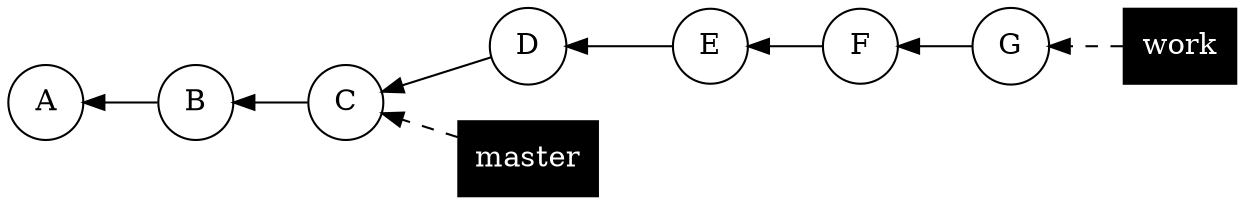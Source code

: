 digraph git {
	graph [rankdir=RL]
	node [shape=circle]
	{
		node [group=master_commits]
		cabdedff95 [label=C tooltip=cabdedff957f7dec15f365e7c29eaead9930d618]
		a5cbd99954 [label=B tooltip=a5cbd999545aeabc2e102a845aeb0466f01454a2]
		d98f949840 [label=A tooltip=d98f94984057d760066ba0b300ab4930497bcba6]
	}
	{
		node [group=work_commits]
		"93e1d18862" [label=G tooltip="93e1d18862102e044a4ec46bb189f5bca9ba0e05"]
		"3ef811d426" [label=F tooltip="3ef811d426c09be792a0ff6564eca82a7bd105a9"]
		"973437cb00" [label=E tooltip="973437cb007d2a69d6564fd7b30f3e8c347073c2"]
		"2c0bd1c1df" [label=D tooltip="2c0bd1c1dfe9f76cd18b37bb0bc995e449e0094b"]
	}
	{
		node [color=black fontcolor=white group=heads shape=box style=filled]
		master
		work
	}
	{
		edge [style=dashed]
		work -> "93e1d18862"
		master -> cabdedff95
	}
	"2c0bd1c1df" -> cabdedff95
	"93e1d18862" -> "3ef811d426"
	"973437cb00" -> "2c0bd1c1df"
	cabdedff95 -> a5cbd99954
	"3ef811d426" -> "973437cb00"
	a5cbd99954 -> d98f949840
}
